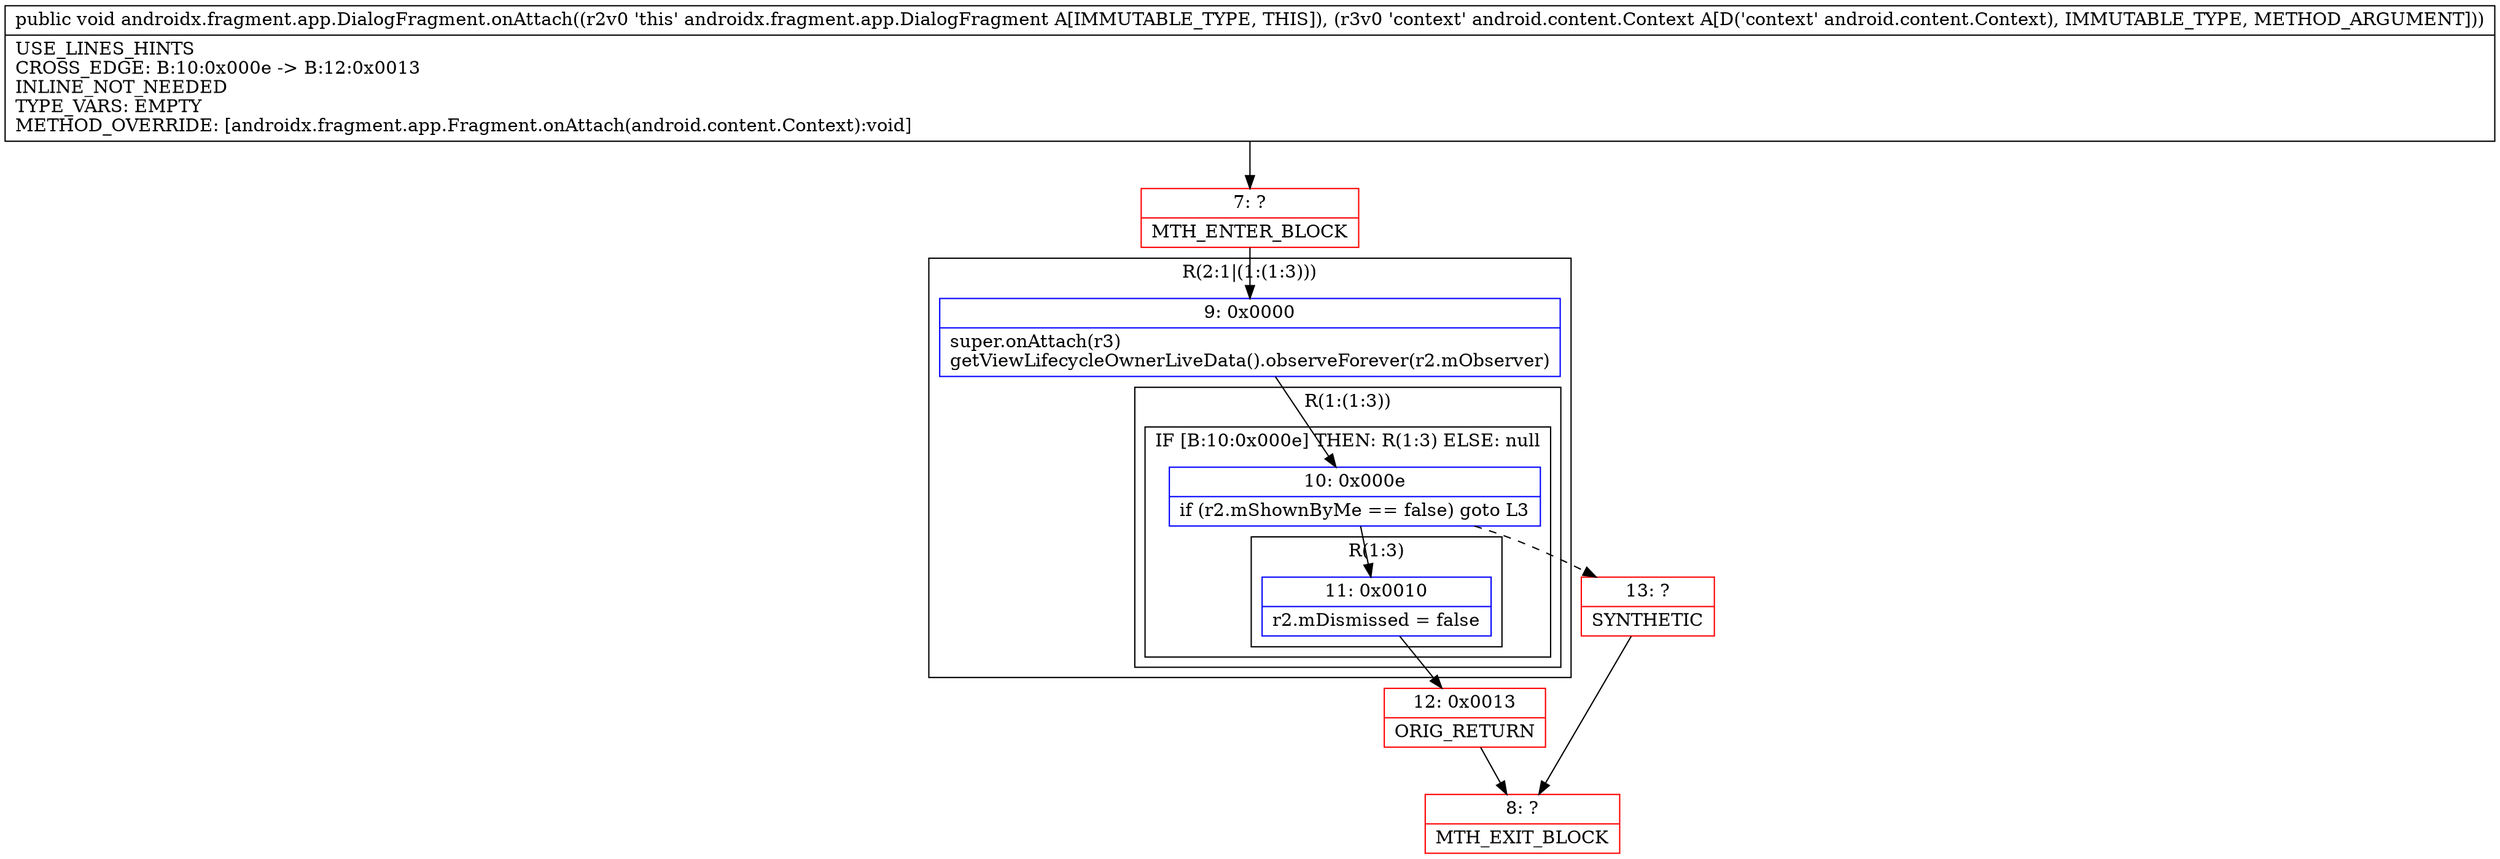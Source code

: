digraph "CFG forandroidx.fragment.app.DialogFragment.onAttach(Landroid\/content\/Context;)V" {
subgraph cluster_Region_1269040528 {
label = "R(2:1|(1:(1:3)))";
node [shape=record,color=blue];
Node_9 [shape=record,label="{9\:\ 0x0000|super.onAttach(r3)\lgetViewLifecycleOwnerLiveData().observeForever(r2.mObserver)\l}"];
subgraph cluster_Region_1910260419 {
label = "R(1:(1:3))";
node [shape=record,color=blue];
subgraph cluster_IfRegion_893648143 {
label = "IF [B:10:0x000e] THEN: R(1:3) ELSE: null";
node [shape=record,color=blue];
Node_10 [shape=record,label="{10\:\ 0x000e|if (r2.mShownByMe == false) goto L3\l}"];
subgraph cluster_Region_533072599 {
label = "R(1:3)";
node [shape=record,color=blue];
Node_11 [shape=record,label="{11\:\ 0x0010|r2.mDismissed = false\l}"];
}
}
}
}
Node_7 [shape=record,color=red,label="{7\:\ ?|MTH_ENTER_BLOCK\l}"];
Node_12 [shape=record,color=red,label="{12\:\ 0x0013|ORIG_RETURN\l}"];
Node_8 [shape=record,color=red,label="{8\:\ ?|MTH_EXIT_BLOCK\l}"];
Node_13 [shape=record,color=red,label="{13\:\ ?|SYNTHETIC\l}"];
MethodNode[shape=record,label="{public void androidx.fragment.app.DialogFragment.onAttach((r2v0 'this' androidx.fragment.app.DialogFragment A[IMMUTABLE_TYPE, THIS]), (r3v0 'context' android.content.Context A[D('context' android.content.Context), IMMUTABLE_TYPE, METHOD_ARGUMENT]))  | USE_LINES_HINTS\lCROSS_EDGE: B:10:0x000e \-\> B:12:0x0013\lINLINE_NOT_NEEDED\lTYPE_VARS: EMPTY\lMETHOD_OVERRIDE: [androidx.fragment.app.Fragment.onAttach(android.content.Context):void]\l}"];
MethodNode -> Node_7;Node_9 -> Node_10;
Node_10 -> Node_11;
Node_10 -> Node_13[style=dashed];
Node_11 -> Node_12;
Node_7 -> Node_9;
Node_12 -> Node_8;
Node_13 -> Node_8;
}

